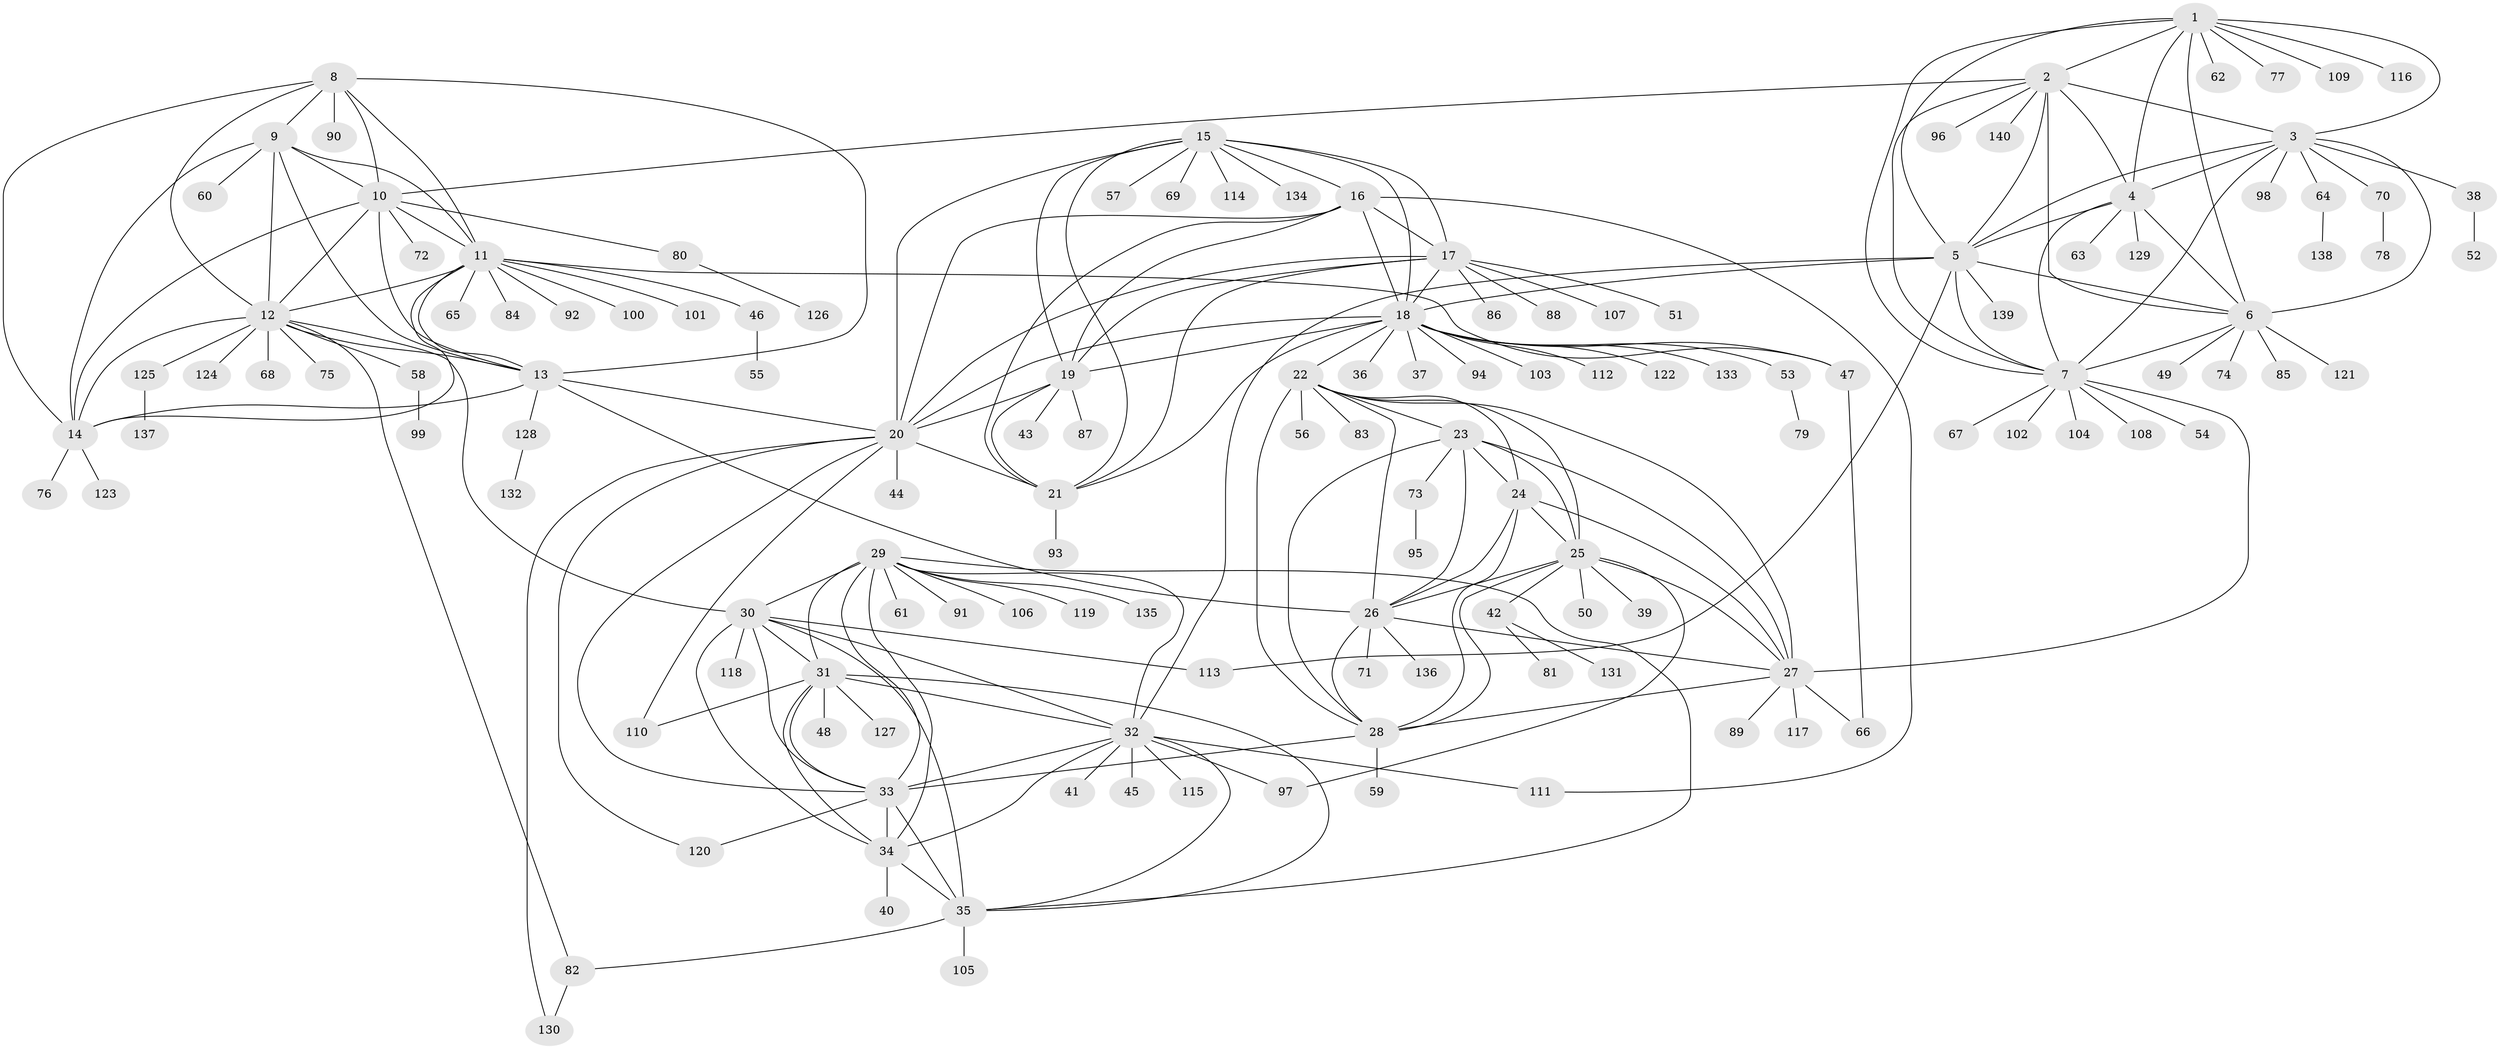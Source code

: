 // Generated by graph-tools (version 1.1) at 2025/50/03/09/25 03:50:28]
// undirected, 140 vertices, 229 edges
graph export_dot {
graph [start="1"]
  node [color=gray90,style=filled];
  1;
  2;
  3;
  4;
  5;
  6;
  7;
  8;
  9;
  10;
  11;
  12;
  13;
  14;
  15;
  16;
  17;
  18;
  19;
  20;
  21;
  22;
  23;
  24;
  25;
  26;
  27;
  28;
  29;
  30;
  31;
  32;
  33;
  34;
  35;
  36;
  37;
  38;
  39;
  40;
  41;
  42;
  43;
  44;
  45;
  46;
  47;
  48;
  49;
  50;
  51;
  52;
  53;
  54;
  55;
  56;
  57;
  58;
  59;
  60;
  61;
  62;
  63;
  64;
  65;
  66;
  67;
  68;
  69;
  70;
  71;
  72;
  73;
  74;
  75;
  76;
  77;
  78;
  79;
  80;
  81;
  82;
  83;
  84;
  85;
  86;
  87;
  88;
  89;
  90;
  91;
  92;
  93;
  94;
  95;
  96;
  97;
  98;
  99;
  100;
  101;
  102;
  103;
  104;
  105;
  106;
  107;
  108;
  109;
  110;
  111;
  112;
  113;
  114;
  115;
  116;
  117;
  118;
  119;
  120;
  121;
  122;
  123;
  124;
  125;
  126;
  127;
  128;
  129;
  130;
  131;
  132;
  133;
  134;
  135;
  136;
  137;
  138;
  139;
  140;
  1 -- 2;
  1 -- 3;
  1 -- 4;
  1 -- 5;
  1 -- 6;
  1 -- 7;
  1 -- 62;
  1 -- 77;
  1 -- 109;
  1 -- 116;
  2 -- 3;
  2 -- 4;
  2 -- 5;
  2 -- 6;
  2 -- 7;
  2 -- 10;
  2 -- 96;
  2 -- 140;
  3 -- 4;
  3 -- 5;
  3 -- 6;
  3 -- 7;
  3 -- 38;
  3 -- 64;
  3 -- 70;
  3 -- 98;
  4 -- 5;
  4 -- 6;
  4 -- 7;
  4 -- 63;
  4 -- 129;
  5 -- 6;
  5 -- 7;
  5 -- 18;
  5 -- 32;
  5 -- 113;
  5 -- 139;
  6 -- 7;
  6 -- 49;
  6 -- 74;
  6 -- 85;
  6 -- 121;
  7 -- 27;
  7 -- 54;
  7 -- 67;
  7 -- 102;
  7 -- 104;
  7 -- 108;
  8 -- 9;
  8 -- 10;
  8 -- 11;
  8 -- 12;
  8 -- 13;
  8 -- 14;
  8 -- 90;
  9 -- 10;
  9 -- 11;
  9 -- 12;
  9 -- 13;
  9 -- 14;
  9 -- 60;
  10 -- 11;
  10 -- 12;
  10 -- 13;
  10 -- 14;
  10 -- 72;
  10 -- 80;
  11 -- 12;
  11 -- 13;
  11 -- 14;
  11 -- 46;
  11 -- 47;
  11 -- 65;
  11 -- 84;
  11 -- 92;
  11 -- 100;
  11 -- 101;
  12 -- 13;
  12 -- 14;
  12 -- 30;
  12 -- 58;
  12 -- 68;
  12 -- 75;
  12 -- 82;
  12 -- 124;
  12 -- 125;
  13 -- 14;
  13 -- 20;
  13 -- 26;
  13 -- 128;
  14 -- 76;
  14 -- 123;
  15 -- 16;
  15 -- 17;
  15 -- 18;
  15 -- 19;
  15 -- 20;
  15 -- 21;
  15 -- 57;
  15 -- 69;
  15 -- 114;
  15 -- 134;
  16 -- 17;
  16 -- 18;
  16 -- 19;
  16 -- 20;
  16 -- 21;
  16 -- 111;
  17 -- 18;
  17 -- 19;
  17 -- 20;
  17 -- 21;
  17 -- 51;
  17 -- 86;
  17 -- 88;
  17 -- 107;
  18 -- 19;
  18 -- 20;
  18 -- 21;
  18 -- 22;
  18 -- 36;
  18 -- 37;
  18 -- 47;
  18 -- 53;
  18 -- 94;
  18 -- 103;
  18 -- 112;
  18 -- 122;
  18 -- 133;
  19 -- 20;
  19 -- 21;
  19 -- 43;
  19 -- 87;
  20 -- 21;
  20 -- 33;
  20 -- 44;
  20 -- 110;
  20 -- 120;
  20 -- 130;
  21 -- 93;
  22 -- 23;
  22 -- 24;
  22 -- 25;
  22 -- 26;
  22 -- 27;
  22 -- 28;
  22 -- 56;
  22 -- 83;
  23 -- 24;
  23 -- 25;
  23 -- 26;
  23 -- 27;
  23 -- 28;
  23 -- 73;
  24 -- 25;
  24 -- 26;
  24 -- 27;
  24 -- 28;
  25 -- 26;
  25 -- 27;
  25 -- 28;
  25 -- 39;
  25 -- 42;
  25 -- 50;
  25 -- 97;
  26 -- 27;
  26 -- 28;
  26 -- 71;
  26 -- 136;
  27 -- 28;
  27 -- 66;
  27 -- 89;
  27 -- 117;
  28 -- 33;
  28 -- 59;
  29 -- 30;
  29 -- 31;
  29 -- 32;
  29 -- 33;
  29 -- 34;
  29 -- 35;
  29 -- 61;
  29 -- 91;
  29 -- 106;
  29 -- 119;
  29 -- 135;
  30 -- 31;
  30 -- 32;
  30 -- 33;
  30 -- 34;
  30 -- 35;
  30 -- 113;
  30 -- 118;
  31 -- 32;
  31 -- 33;
  31 -- 34;
  31 -- 35;
  31 -- 48;
  31 -- 110;
  31 -- 127;
  32 -- 33;
  32 -- 34;
  32 -- 35;
  32 -- 41;
  32 -- 45;
  32 -- 97;
  32 -- 111;
  32 -- 115;
  33 -- 34;
  33 -- 35;
  33 -- 120;
  34 -- 35;
  34 -- 40;
  35 -- 82;
  35 -- 105;
  38 -- 52;
  42 -- 81;
  42 -- 131;
  46 -- 55;
  47 -- 66;
  53 -- 79;
  58 -- 99;
  64 -- 138;
  70 -- 78;
  73 -- 95;
  80 -- 126;
  82 -- 130;
  125 -- 137;
  128 -- 132;
}
